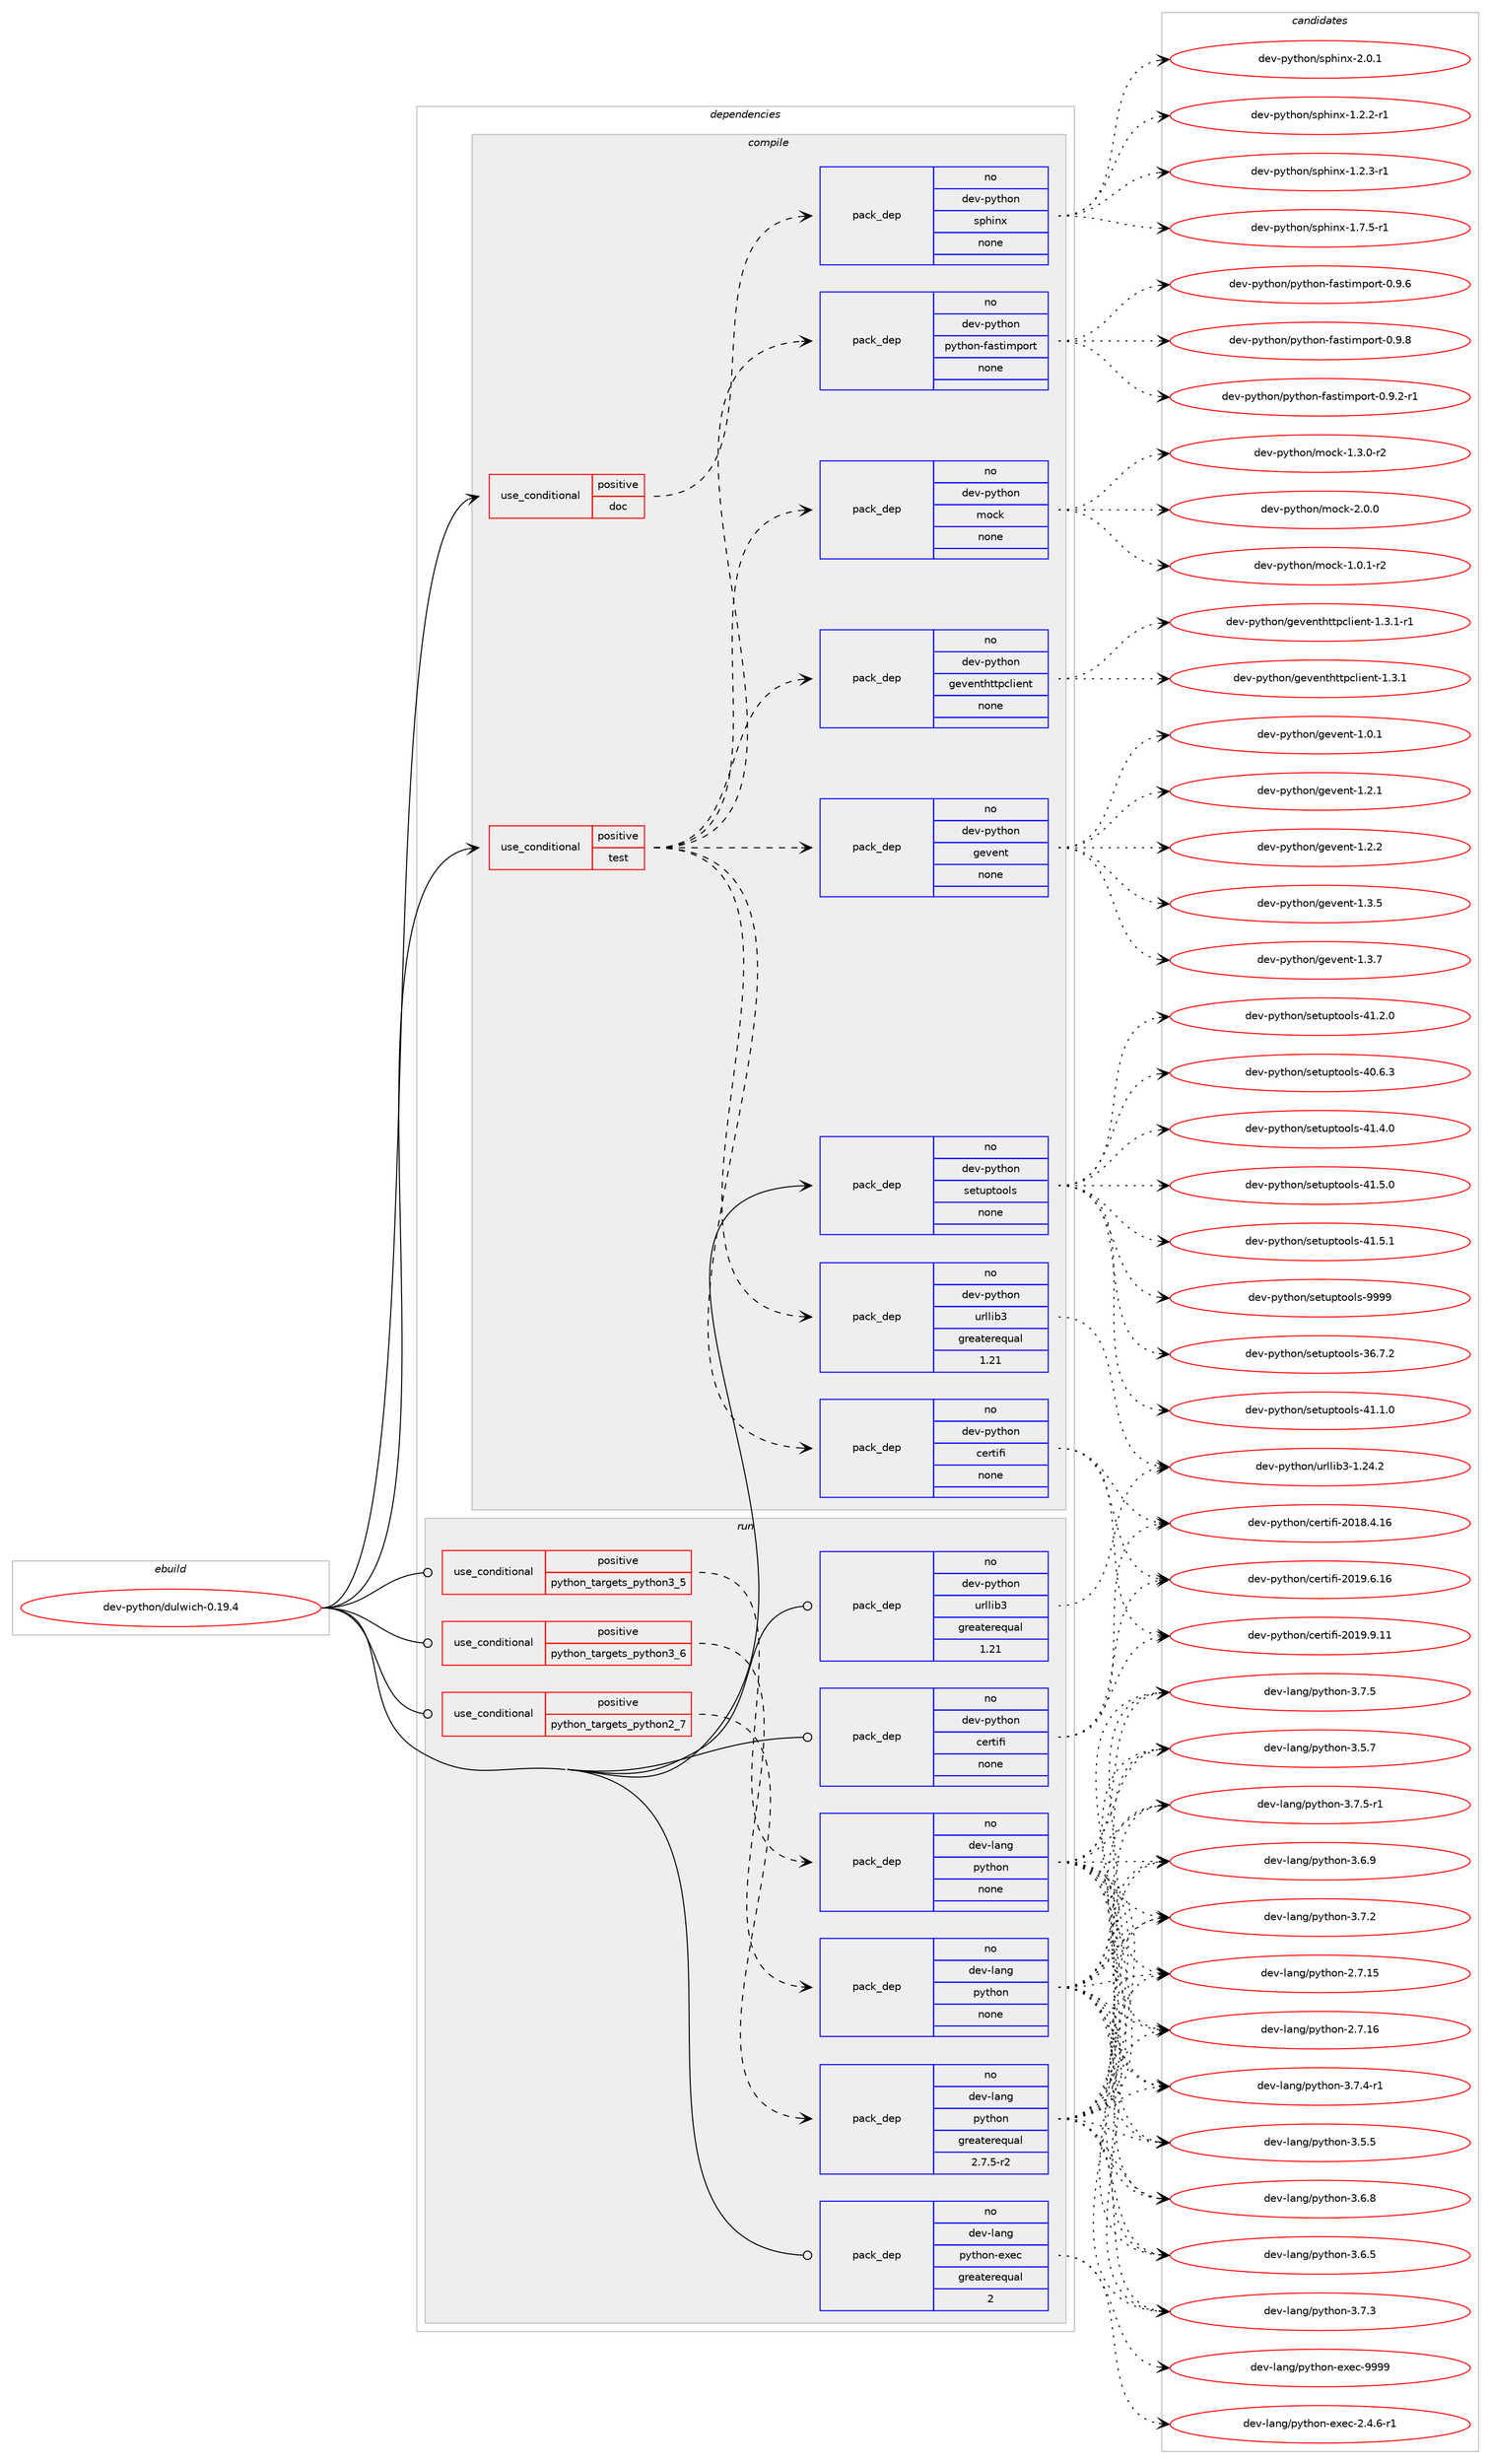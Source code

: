 digraph prolog {

# *************
# Graph options
# *************

newrank=true;
concentrate=true;
compound=true;
graph [rankdir=LR,fontname=Helvetica,fontsize=10,ranksep=1.5];#, ranksep=2.5, nodesep=0.2];
edge  [arrowhead=vee];
node  [fontname=Helvetica,fontsize=10];

# **********
# The ebuild
# **********

subgraph cluster_leftcol {
color=gray;
rank=same;
label=<<i>ebuild</i>>;
id [label="dev-python/dulwich-0.19.4", color=red, width=4, href="../dev-python/dulwich-0.19.4.svg"];
}

# ****************
# The dependencies
# ****************

subgraph cluster_midcol {
color=gray;
label=<<i>dependencies</i>>;
subgraph cluster_compile {
fillcolor="#eeeeee";
style=filled;
label=<<i>compile</i>>;
subgraph cond138878 {
dependency602975 [label=<<TABLE BORDER="0" CELLBORDER="1" CELLSPACING="0" CELLPADDING="4"><TR><TD ROWSPAN="3" CELLPADDING="10">use_conditional</TD></TR><TR><TD>positive</TD></TR><TR><TD>doc</TD></TR></TABLE>>, shape=none, color=red];
subgraph pack452302 {
dependency602976 [label=<<TABLE BORDER="0" CELLBORDER="1" CELLSPACING="0" CELLPADDING="4" WIDTH="220"><TR><TD ROWSPAN="6" CELLPADDING="30">pack_dep</TD></TR><TR><TD WIDTH="110">no</TD></TR><TR><TD>dev-python</TD></TR><TR><TD>sphinx</TD></TR><TR><TD>none</TD></TR><TR><TD></TD></TR></TABLE>>, shape=none, color=blue];
}
dependency602975:e -> dependency602976:w [weight=20,style="dashed",arrowhead="vee"];
}
id:e -> dependency602975:w [weight=20,style="solid",arrowhead="vee"];
subgraph cond138879 {
dependency602977 [label=<<TABLE BORDER="0" CELLBORDER="1" CELLSPACING="0" CELLPADDING="4"><TR><TD ROWSPAN="3" CELLPADDING="10">use_conditional</TD></TR><TR><TD>positive</TD></TR><TR><TD>test</TD></TR></TABLE>>, shape=none, color=red];
subgraph pack452303 {
dependency602978 [label=<<TABLE BORDER="0" CELLBORDER="1" CELLSPACING="0" CELLPADDING="4" WIDTH="220"><TR><TD ROWSPAN="6" CELLPADDING="30">pack_dep</TD></TR><TR><TD WIDTH="110">no</TD></TR><TR><TD>dev-python</TD></TR><TR><TD>certifi</TD></TR><TR><TD>none</TD></TR><TR><TD></TD></TR></TABLE>>, shape=none, color=blue];
}
dependency602977:e -> dependency602978:w [weight=20,style="dashed",arrowhead="vee"];
subgraph pack452304 {
dependency602979 [label=<<TABLE BORDER="0" CELLBORDER="1" CELLSPACING="0" CELLPADDING="4" WIDTH="220"><TR><TD ROWSPAN="6" CELLPADDING="30">pack_dep</TD></TR><TR><TD WIDTH="110">no</TD></TR><TR><TD>dev-python</TD></TR><TR><TD>urllib3</TD></TR><TR><TD>greaterequal</TD></TR><TR><TD>1.21</TD></TR></TABLE>>, shape=none, color=blue];
}
dependency602977:e -> dependency602979:w [weight=20,style="dashed",arrowhead="vee"];
subgraph pack452305 {
dependency602980 [label=<<TABLE BORDER="0" CELLBORDER="1" CELLSPACING="0" CELLPADDING="4" WIDTH="220"><TR><TD ROWSPAN="6" CELLPADDING="30">pack_dep</TD></TR><TR><TD WIDTH="110">no</TD></TR><TR><TD>dev-python</TD></TR><TR><TD>gevent</TD></TR><TR><TD>none</TD></TR><TR><TD></TD></TR></TABLE>>, shape=none, color=blue];
}
dependency602977:e -> dependency602980:w [weight=20,style="dashed",arrowhead="vee"];
subgraph pack452306 {
dependency602981 [label=<<TABLE BORDER="0" CELLBORDER="1" CELLSPACING="0" CELLPADDING="4" WIDTH="220"><TR><TD ROWSPAN="6" CELLPADDING="30">pack_dep</TD></TR><TR><TD WIDTH="110">no</TD></TR><TR><TD>dev-python</TD></TR><TR><TD>geventhttpclient</TD></TR><TR><TD>none</TD></TR><TR><TD></TD></TR></TABLE>>, shape=none, color=blue];
}
dependency602977:e -> dependency602981:w [weight=20,style="dashed",arrowhead="vee"];
subgraph pack452307 {
dependency602982 [label=<<TABLE BORDER="0" CELLBORDER="1" CELLSPACING="0" CELLPADDING="4" WIDTH="220"><TR><TD ROWSPAN="6" CELLPADDING="30">pack_dep</TD></TR><TR><TD WIDTH="110">no</TD></TR><TR><TD>dev-python</TD></TR><TR><TD>mock</TD></TR><TR><TD>none</TD></TR><TR><TD></TD></TR></TABLE>>, shape=none, color=blue];
}
dependency602977:e -> dependency602982:w [weight=20,style="dashed",arrowhead="vee"];
subgraph pack452308 {
dependency602983 [label=<<TABLE BORDER="0" CELLBORDER="1" CELLSPACING="0" CELLPADDING="4" WIDTH="220"><TR><TD ROWSPAN="6" CELLPADDING="30">pack_dep</TD></TR><TR><TD WIDTH="110">no</TD></TR><TR><TD>dev-python</TD></TR><TR><TD>python-fastimport</TD></TR><TR><TD>none</TD></TR><TR><TD></TD></TR></TABLE>>, shape=none, color=blue];
}
dependency602977:e -> dependency602983:w [weight=20,style="dashed",arrowhead="vee"];
}
id:e -> dependency602977:w [weight=20,style="solid",arrowhead="vee"];
subgraph pack452309 {
dependency602984 [label=<<TABLE BORDER="0" CELLBORDER="1" CELLSPACING="0" CELLPADDING="4" WIDTH="220"><TR><TD ROWSPAN="6" CELLPADDING="30">pack_dep</TD></TR><TR><TD WIDTH="110">no</TD></TR><TR><TD>dev-python</TD></TR><TR><TD>setuptools</TD></TR><TR><TD>none</TD></TR><TR><TD></TD></TR></TABLE>>, shape=none, color=blue];
}
id:e -> dependency602984:w [weight=20,style="solid",arrowhead="vee"];
}
subgraph cluster_compileandrun {
fillcolor="#eeeeee";
style=filled;
label=<<i>compile and run</i>>;
}
subgraph cluster_run {
fillcolor="#eeeeee";
style=filled;
label=<<i>run</i>>;
subgraph cond138880 {
dependency602985 [label=<<TABLE BORDER="0" CELLBORDER="1" CELLSPACING="0" CELLPADDING="4"><TR><TD ROWSPAN="3" CELLPADDING="10">use_conditional</TD></TR><TR><TD>positive</TD></TR><TR><TD>python_targets_python2_7</TD></TR></TABLE>>, shape=none, color=red];
subgraph pack452310 {
dependency602986 [label=<<TABLE BORDER="0" CELLBORDER="1" CELLSPACING="0" CELLPADDING="4" WIDTH="220"><TR><TD ROWSPAN="6" CELLPADDING="30">pack_dep</TD></TR><TR><TD WIDTH="110">no</TD></TR><TR><TD>dev-lang</TD></TR><TR><TD>python</TD></TR><TR><TD>greaterequal</TD></TR><TR><TD>2.7.5-r2</TD></TR></TABLE>>, shape=none, color=blue];
}
dependency602985:e -> dependency602986:w [weight=20,style="dashed",arrowhead="vee"];
}
id:e -> dependency602985:w [weight=20,style="solid",arrowhead="odot"];
subgraph cond138881 {
dependency602987 [label=<<TABLE BORDER="0" CELLBORDER="1" CELLSPACING="0" CELLPADDING="4"><TR><TD ROWSPAN="3" CELLPADDING="10">use_conditional</TD></TR><TR><TD>positive</TD></TR><TR><TD>python_targets_python3_5</TD></TR></TABLE>>, shape=none, color=red];
subgraph pack452311 {
dependency602988 [label=<<TABLE BORDER="0" CELLBORDER="1" CELLSPACING="0" CELLPADDING="4" WIDTH="220"><TR><TD ROWSPAN="6" CELLPADDING="30">pack_dep</TD></TR><TR><TD WIDTH="110">no</TD></TR><TR><TD>dev-lang</TD></TR><TR><TD>python</TD></TR><TR><TD>none</TD></TR><TR><TD></TD></TR></TABLE>>, shape=none, color=blue];
}
dependency602987:e -> dependency602988:w [weight=20,style="dashed",arrowhead="vee"];
}
id:e -> dependency602987:w [weight=20,style="solid",arrowhead="odot"];
subgraph cond138882 {
dependency602989 [label=<<TABLE BORDER="0" CELLBORDER="1" CELLSPACING="0" CELLPADDING="4"><TR><TD ROWSPAN="3" CELLPADDING="10">use_conditional</TD></TR><TR><TD>positive</TD></TR><TR><TD>python_targets_python3_6</TD></TR></TABLE>>, shape=none, color=red];
subgraph pack452312 {
dependency602990 [label=<<TABLE BORDER="0" CELLBORDER="1" CELLSPACING="0" CELLPADDING="4" WIDTH="220"><TR><TD ROWSPAN="6" CELLPADDING="30">pack_dep</TD></TR><TR><TD WIDTH="110">no</TD></TR><TR><TD>dev-lang</TD></TR><TR><TD>python</TD></TR><TR><TD>none</TD></TR><TR><TD></TD></TR></TABLE>>, shape=none, color=blue];
}
dependency602989:e -> dependency602990:w [weight=20,style="dashed",arrowhead="vee"];
}
id:e -> dependency602989:w [weight=20,style="solid",arrowhead="odot"];
subgraph pack452313 {
dependency602991 [label=<<TABLE BORDER="0" CELLBORDER="1" CELLSPACING="0" CELLPADDING="4" WIDTH="220"><TR><TD ROWSPAN="6" CELLPADDING="30">pack_dep</TD></TR><TR><TD WIDTH="110">no</TD></TR><TR><TD>dev-lang</TD></TR><TR><TD>python-exec</TD></TR><TR><TD>greaterequal</TD></TR><TR><TD>2</TD></TR></TABLE>>, shape=none, color=blue];
}
id:e -> dependency602991:w [weight=20,style="solid",arrowhead="odot"];
subgraph pack452314 {
dependency602992 [label=<<TABLE BORDER="0" CELLBORDER="1" CELLSPACING="0" CELLPADDING="4" WIDTH="220"><TR><TD ROWSPAN="6" CELLPADDING="30">pack_dep</TD></TR><TR><TD WIDTH="110">no</TD></TR><TR><TD>dev-python</TD></TR><TR><TD>certifi</TD></TR><TR><TD>none</TD></TR><TR><TD></TD></TR></TABLE>>, shape=none, color=blue];
}
id:e -> dependency602992:w [weight=20,style="solid",arrowhead="odot"];
subgraph pack452315 {
dependency602993 [label=<<TABLE BORDER="0" CELLBORDER="1" CELLSPACING="0" CELLPADDING="4" WIDTH="220"><TR><TD ROWSPAN="6" CELLPADDING="30">pack_dep</TD></TR><TR><TD WIDTH="110">no</TD></TR><TR><TD>dev-python</TD></TR><TR><TD>urllib3</TD></TR><TR><TD>greaterequal</TD></TR><TR><TD>1.21</TD></TR></TABLE>>, shape=none, color=blue];
}
id:e -> dependency602993:w [weight=20,style="solid",arrowhead="odot"];
}
}

# **************
# The candidates
# **************

subgraph cluster_choices {
rank=same;
color=gray;
label=<<i>candidates</i>>;

subgraph choice452302 {
color=black;
nodesep=1;
choice10010111845112121116104111110471151121041051101204549465046504511449 [label="dev-python/sphinx-1.2.2-r1", color=red, width=4,href="../dev-python/sphinx-1.2.2-r1.svg"];
choice10010111845112121116104111110471151121041051101204549465046514511449 [label="dev-python/sphinx-1.2.3-r1", color=red, width=4,href="../dev-python/sphinx-1.2.3-r1.svg"];
choice10010111845112121116104111110471151121041051101204549465546534511449 [label="dev-python/sphinx-1.7.5-r1", color=red, width=4,href="../dev-python/sphinx-1.7.5-r1.svg"];
choice1001011184511212111610411111047115112104105110120455046484649 [label="dev-python/sphinx-2.0.1", color=red, width=4,href="../dev-python/sphinx-2.0.1.svg"];
dependency602976:e -> choice10010111845112121116104111110471151121041051101204549465046504511449:w [style=dotted,weight="100"];
dependency602976:e -> choice10010111845112121116104111110471151121041051101204549465046514511449:w [style=dotted,weight="100"];
dependency602976:e -> choice10010111845112121116104111110471151121041051101204549465546534511449:w [style=dotted,weight="100"];
dependency602976:e -> choice1001011184511212111610411111047115112104105110120455046484649:w [style=dotted,weight="100"];
}
subgraph choice452303 {
color=black;
nodesep=1;
choice10010111845112121116104111110479910111411610510210545504849564652464954 [label="dev-python/certifi-2018.4.16", color=red, width=4,href="../dev-python/certifi-2018.4.16.svg"];
choice10010111845112121116104111110479910111411610510210545504849574654464954 [label="dev-python/certifi-2019.6.16", color=red, width=4,href="../dev-python/certifi-2019.6.16.svg"];
choice10010111845112121116104111110479910111411610510210545504849574657464949 [label="dev-python/certifi-2019.9.11", color=red, width=4,href="../dev-python/certifi-2019.9.11.svg"];
dependency602978:e -> choice10010111845112121116104111110479910111411610510210545504849564652464954:w [style=dotted,weight="100"];
dependency602978:e -> choice10010111845112121116104111110479910111411610510210545504849574654464954:w [style=dotted,weight="100"];
dependency602978:e -> choice10010111845112121116104111110479910111411610510210545504849574657464949:w [style=dotted,weight="100"];
}
subgraph choice452304 {
color=black;
nodesep=1;
choice1001011184511212111610411111047117114108108105985145494650524650 [label="dev-python/urllib3-1.24.2", color=red, width=4,href="../dev-python/urllib3-1.24.2.svg"];
dependency602979:e -> choice1001011184511212111610411111047117114108108105985145494650524650:w [style=dotted,weight="100"];
}
subgraph choice452305 {
color=black;
nodesep=1;
choice1001011184511212111610411111047103101118101110116454946484649 [label="dev-python/gevent-1.0.1", color=red, width=4,href="../dev-python/gevent-1.0.1.svg"];
choice1001011184511212111610411111047103101118101110116454946504649 [label="dev-python/gevent-1.2.1", color=red, width=4,href="../dev-python/gevent-1.2.1.svg"];
choice1001011184511212111610411111047103101118101110116454946504650 [label="dev-python/gevent-1.2.2", color=red, width=4,href="../dev-python/gevent-1.2.2.svg"];
choice1001011184511212111610411111047103101118101110116454946514653 [label="dev-python/gevent-1.3.5", color=red, width=4,href="../dev-python/gevent-1.3.5.svg"];
choice1001011184511212111610411111047103101118101110116454946514655 [label="dev-python/gevent-1.3.7", color=red, width=4,href="../dev-python/gevent-1.3.7.svg"];
dependency602980:e -> choice1001011184511212111610411111047103101118101110116454946484649:w [style=dotted,weight="100"];
dependency602980:e -> choice1001011184511212111610411111047103101118101110116454946504649:w [style=dotted,weight="100"];
dependency602980:e -> choice1001011184511212111610411111047103101118101110116454946504650:w [style=dotted,weight="100"];
dependency602980:e -> choice1001011184511212111610411111047103101118101110116454946514653:w [style=dotted,weight="100"];
dependency602980:e -> choice1001011184511212111610411111047103101118101110116454946514655:w [style=dotted,weight="100"];
}
subgraph choice452306 {
color=black;
nodesep=1;
choice100101118451121211161041111104710310111810111011610411611611299108105101110116454946514649 [label="dev-python/geventhttpclient-1.3.1", color=red, width=4,href="../dev-python/geventhttpclient-1.3.1.svg"];
choice1001011184511212111610411111047103101118101110116104116116112991081051011101164549465146494511449 [label="dev-python/geventhttpclient-1.3.1-r1", color=red, width=4,href="../dev-python/geventhttpclient-1.3.1-r1.svg"];
dependency602981:e -> choice100101118451121211161041111104710310111810111011610411611611299108105101110116454946514649:w [style=dotted,weight="100"];
dependency602981:e -> choice1001011184511212111610411111047103101118101110116104116116112991081051011101164549465146494511449:w [style=dotted,weight="100"];
}
subgraph choice452307 {
color=black;
nodesep=1;
choice1001011184511212111610411111047109111991074549464846494511450 [label="dev-python/mock-1.0.1-r2", color=red, width=4,href="../dev-python/mock-1.0.1-r2.svg"];
choice1001011184511212111610411111047109111991074549465146484511450 [label="dev-python/mock-1.3.0-r2", color=red, width=4,href="../dev-python/mock-1.3.0-r2.svg"];
choice100101118451121211161041111104710911199107455046484648 [label="dev-python/mock-2.0.0", color=red, width=4,href="../dev-python/mock-2.0.0.svg"];
dependency602982:e -> choice1001011184511212111610411111047109111991074549464846494511450:w [style=dotted,weight="100"];
dependency602982:e -> choice1001011184511212111610411111047109111991074549465146484511450:w [style=dotted,weight="100"];
dependency602982:e -> choice100101118451121211161041111104710911199107455046484648:w [style=dotted,weight="100"];
}
subgraph choice452308 {
color=black;
nodesep=1;
choice100101118451121211161041111104711212111610411111045102971151161051091121111141164548465746504511449 [label="dev-python/python-fastimport-0.9.2-r1", color=red, width=4,href="../dev-python/python-fastimport-0.9.2-r1.svg"];
choice10010111845112121116104111110471121211161041111104510297115116105109112111114116454846574654 [label="dev-python/python-fastimport-0.9.6", color=red, width=4,href="../dev-python/python-fastimport-0.9.6.svg"];
choice10010111845112121116104111110471121211161041111104510297115116105109112111114116454846574656 [label="dev-python/python-fastimport-0.9.8", color=red, width=4,href="../dev-python/python-fastimport-0.9.8.svg"];
dependency602983:e -> choice100101118451121211161041111104711212111610411111045102971151161051091121111141164548465746504511449:w [style=dotted,weight="100"];
dependency602983:e -> choice10010111845112121116104111110471121211161041111104510297115116105109112111114116454846574654:w [style=dotted,weight="100"];
dependency602983:e -> choice10010111845112121116104111110471121211161041111104510297115116105109112111114116454846574656:w [style=dotted,weight="100"];
}
subgraph choice452309 {
color=black;
nodesep=1;
choice100101118451121211161041111104711510111611711211611111110811545515446554650 [label="dev-python/setuptools-36.7.2", color=red, width=4,href="../dev-python/setuptools-36.7.2.svg"];
choice100101118451121211161041111104711510111611711211611111110811545524846544651 [label="dev-python/setuptools-40.6.3", color=red, width=4,href="../dev-python/setuptools-40.6.3.svg"];
choice100101118451121211161041111104711510111611711211611111110811545524946494648 [label="dev-python/setuptools-41.1.0", color=red, width=4,href="../dev-python/setuptools-41.1.0.svg"];
choice100101118451121211161041111104711510111611711211611111110811545524946504648 [label="dev-python/setuptools-41.2.0", color=red, width=4,href="../dev-python/setuptools-41.2.0.svg"];
choice100101118451121211161041111104711510111611711211611111110811545524946524648 [label="dev-python/setuptools-41.4.0", color=red, width=4,href="../dev-python/setuptools-41.4.0.svg"];
choice100101118451121211161041111104711510111611711211611111110811545524946534648 [label="dev-python/setuptools-41.5.0", color=red, width=4,href="../dev-python/setuptools-41.5.0.svg"];
choice100101118451121211161041111104711510111611711211611111110811545524946534649 [label="dev-python/setuptools-41.5.1", color=red, width=4,href="../dev-python/setuptools-41.5.1.svg"];
choice10010111845112121116104111110471151011161171121161111111081154557575757 [label="dev-python/setuptools-9999", color=red, width=4,href="../dev-python/setuptools-9999.svg"];
dependency602984:e -> choice100101118451121211161041111104711510111611711211611111110811545515446554650:w [style=dotted,weight="100"];
dependency602984:e -> choice100101118451121211161041111104711510111611711211611111110811545524846544651:w [style=dotted,weight="100"];
dependency602984:e -> choice100101118451121211161041111104711510111611711211611111110811545524946494648:w [style=dotted,weight="100"];
dependency602984:e -> choice100101118451121211161041111104711510111611711211611111110811545524946504648:w [style=dotted,weight="100"];
dependency602984:e -> choice100101118451121211161041111104711510111611711211611111110811545524946524648:w [style=dotted,weight="100"];
dependency602984:e -> choice100101118451121211161041111104711510111611711211611111110811545524946534648:w [style=dotted,weight="100"];
dependency602984:e -> choice100101118451121211161041111104711510111611711211611111110811545524946534649:w [style=dotted,weight="100"];
dependency602984:e -> choice10010111845112121116104111110471151011161171121161111111081154557575757:w [style=dotted,weight="100"];
}
subgraph choice452310 {
color=black;
nodesep=1;
choice10010111845108971101034711212111610411111045504655464953 [label="dev-lang/python-2.7.15", color=red, width=4,href="../dev-lang/python-2.7.15.svg"];
choice10010111845108971101034711212111610411111045504655464954 [label="dev-lang/python-2.7.16", color=red, width=4,href="../dev-lang/python-2.7.16.svg"];
choice100101118451089711010347112121116104111110455146534653 [label="dev-lang/python-3.5.5", color=red, width=4,href="../dev-lang/python-3.5.5.svg"];
choice100101118451089711010347112121116104111110455146534655 [label="dev-lang/python-3.5.7", color=red, width=4,href="../dev-lang/python-3.5.7.svg"];
choice100101118451089711010347112121116104111110455146544653 [label="dev-lang/python-3.6.5", color=red, width=4,href="../dev-lang/python-3.6.5.svg"];
choice100101118451089711010347112121116104111110455146544656 [label="dev-lang/python-3.6.8", color=red, width=4,href="../dev-lang/python-3.6.8.svg"];
choice100101118451089711010347112121116104111110455146544657 [label="dev-lang/python-3.6.9", color=red, width=4,href="../dev-lang/python-3.6.9.svg"];
choice100101118451089711010347112121116104111110455146554650 [label="dev-lang/python-3.7.2", color=red, width=4,href="../dev-lang/python-3.7.2.svg"];
choice100101118451089711010347112121116104111110455146554651 [label="dev-lang/python-3.7.3", color=red, width=4,href="../dev-lang/python-3.7.3.svg"];
choice1001011184510897110103471121211161041111104551465546524511449 [label="dev-lang/python-3.7.4-r1", color=red, width=4,href="../dev-lang/python-3.7.4-r1.svg"];
choice100101118451089711010347112121116104111110455146554653 [label="dev-lang/python-3.7.5", color=red, width=4,href="../dev-lang/python-3.7.5.svg"];
choice1001011184510897110103471121211161041111104551465546534511449 [label="dev-lang/python-3.7.5-r1", color=red, width=4,href="../dev-lang/python-3.7.5-r1.svg"];
dependency602986:e -> choice10010111845108971101034711212111610411111045504655464953:w [style=dotted,weight="100"];
dependency602986:e -> choice10010111845108971101034711212111610411111045504655464954:w [style=dotted,weight="100"];
dependency602986:e -> choice100101118451089711010347112121116104111110455146534653:w [style=dotted,weight="100"];
dependency602986:e -> choice100101118451089711010347112121116104111110455146534655:w [style=dotted,weight="100"];
dependency602986:e -> choice100101118451089711010347112121116104111110455146544653:w [style=dotted,weight="100"];
dependency602986:e -> choice100101118451089711010347112121116104111110455146544656:w [style=dotted,weight="100"];
dependency602986:e -> choice100101118451089711010347112121116104111110455146544657:w [style=dotted,weight="100"];
dependency602986:e -> choice100101118451089711010347112121116104111110455146554650:w [style=dotted,weight="100"];
dependency602986:e -> choice100101118451089711010347112121116104111110455146554651:w [style=dotted,weight="100"];
dependency602986:e -> choice1001011184510897110103471121211161041111104551465546524511449:w [style=dotted,weight="100"];
dependency602986:e -> choice100101118451089711010347112121116104111110455146554653:w [style=dotted,weight="100"];
dependency602986:e -> choice1001011184510897110103471121211161041111104551465546534511449:w [style=dotted,weight="100"];
}
subgraph choice452311 {
color=black;
nodesep=1;
choice10010111845108971101034711212111610411111045504655464953 [label="dev-lang/python-2.7.15", color=red, width=4,href="../dev-lang/python-2.7.15.svg"];
choice10010111845108971101034711212111610411111045504655464954 [label="dev-lang/python-2.7.16", color=red, width=4,href="../dev-lang/python-2.7.16.svg"];
choice100101118451089711010347112121116104111110455146534653 [label="dev-lang/python-3.5.5", color=red, width=4,href="../dev-lang/python-3.5.5.svg"];
choice100101118451089711010347112121116104111110455146534655 [label="dev-lang/python-3.5.7", color=red, width=4,href="../dev-lang/python-3.5.7.svg"];
choice100101118451089711010347112121116104111110455146544653 [label="dev-lang/python-3.6.5", color=red, width=4,href="../dev-lang/python-3.6.5.svg"];
choice100101118451089711010347112121116104111110455146544656 [label="dev-lang/python-3.6.8", color=red, width=4,href="../dev-lang/python-3.6.8.svg"];
choice100101118451089711010347112121116104111110455146544657 [label="dev-lang/python-3.6.9", color=red, width=4,href="../dev-lang/python-3.6.9.svg"];
choice100101118451089711010347112121116104111110455146554650 [label="dev-lang/python-3.7.2", color=red, width=4,href="../dev-lang/python-3.7.2.svg"];
choice100101118451089711010347112121116104111110455146554651 [label="dev-lang/python-3.7.3", color=red, width=4,href="../dev-lang/python-3.7.3.svg"];
choice1001011184510897110103471121211161041111104551465546524511449 [label="dev-lang/python-3.7.4-r1", color=red, width=4,href="../dev-lang/python-3.7.4-r1.svg"];
choice100101118451089711010347112121116104111110455146554653 [label="dev-lang/python-3.7.5", color=red, width=4,href="../dev-lang/python-3.7.5.svg"];
choice1001011184510897110103471121211161041111104551465546534511449 [label="dev-lang/python-3.7.5-r1", color=red, width=4,href="../dev-lang/python-3.7.5-r1.svg"];
dependency602988:e -> choice10010111845108971101034711212111610411111045504655464953:w [style=dotted,weight="100"];
dependency602988:e -> choice10010111845108971101034711212111610411111045504655464954:w [style=dotted,weight="100"];
dependency602988:e -> choice100101118451089711010347112121116104111110455146534653:w [style=dotted,weight="100"];
dependency602988:e -> choice100101118451089711010347112121116104111110455146534655:w [style=dotted,weight="100"];
dependency602988:e -> choice100101118451089711010347112121116104111110455146544653:w [style=dotted,weight="100"];
dependency602988:e -> choice100101118451089711010347112121116104111110455146544656:w [style=dotted,weight="100"];
dependency602988:e -> choice100101118451089711010347112121116104111110455146544657:w [style=dotted,weight="100"];
dependency602988:e -> choice100101118451089711010347112121116104111110455146554650:w [style=dotted,weight="100"];
dependency602988:e -> choice100101118451089711010347112121116104111110455146554651:w [style=dotted,weight="100"];
dependency602988:e -> choice1001011184510897110103471121211161041111104551465546524511449:w [style=dotted,weight="100"];
dependency602988:e -> choice100101118451089711010347112121116104111110455146554653:w [style=dotted,weight="100"];
dependency602988:e -> choice1001011184510897110103471121211161041111104551465546534511449:w [style=dotted,weight="100"];
}
subgraph choice452312 {
color=black;
nodesep=1;
choice10010111845108971101034711212111610411111045504655464953 [label="dev-lang/python-2.7.15", color=red, width=4,href="../dev-lang/python-2.7.15.svg"];
choice10010111845108971101034711212111610411111045504655464954 [label="dev-lang/python-2.7.16", color=red, width=4,href="../dev-lang/python-2.7.16.svg"];
choice100101118451089711010347112121116104111110455146534653 [label="dev-lang/python-3.5.5", color=red, width=4,href="../dev-lang/python-3.5.5.svg"];
choice100101118451089711010347112121116104111110455146534655 [label="dev-lang/python-3.5.7", color=red, width=4,href="../dev-lang/python-3.5.7.svg"];
choice100101118451089711010347112121116104111110455146544653 [label="dev-lang/python-3.6.5", color=red, width=4,href="../dev-lang/python-3.6.5.svg"];
choice100101118451089711010347112121116104111110455146544656 [label="dev-lang/python-3.6.8", color=red, width=4,href="../dev-lang/python-3.6.8.svg"];
choice100101118451089711010347112121116104111110455146544657 [label="dev-lang/python-3.6.9", color=red, width=4,href="../dev-lang/python-3.6.9.svg"];
choice100101118451089711010347112121116104111110455146554650 [label="dev-lang/python-3.7.2", color=red, width=4,href="../dev-lang/python-3.7.2.svg"];
choice100101118451089711010347112121116104111110455146554651 [label="dev-lang/python-3.7.3", color=red, width=4,href="../dev-lang/python-3.7.3.svg"];
choice1001011184510897110103471121211161041111104551465546524511449 [label="dev-lang/python-3.7.4-r1", color=red, width=4,href="../dev-lang/python-3.7.4-r1.svg"];
choice100101118451089711010347112121116104111110455146554653 [label="dev-lang/python-3.7.5", color=red, width=4,href="../dev-lang/python-3.7.5.svg"];
choice1001011184510897110103471121211161041111104551465546534511449 [label="dev-lang/python-3.7.5-r1", color=red, width=4,href="../dev-lang/python-3.7.5-r1.svg"];
dependency602990:e -> choice10010111845108971101034711212111610411111045504655464953:w [style=dotted,weight="100"];
dependency602990:e -> choice10010111845108971101034711212111610411111045504655464954:w [style=dotted,weight="100"];
dependency602990:e -> choice100101118451089711010347112121116104111110455146534653:w [style=dotted,weight="100"];
dependency602990:e -> choice100101118451089711010347112121116104111110455146534655:w [style=dotted,weight="100"];
dependency602990:e -> choice100101118451089711010347112121116104111110455146544653:w [style=dotted,weight="100"];
dependency602990:e -> choice100101118451089711010347112121116104111110455146544656:w [style=dotted,weight="100"];
dependency602990:e -> choice100101118451089711010347112121116104111110455146544657:w [style=dotted,weight="100"];
dependency602990:e -> choice100101118451089711010347112121116104111110455146554650:w [style=dotted,weight="100"];
dependency602990:e -> choice100101118451089711010347112121116104111110455146554651:w [style=dotted,weight="100"];
dependency602990:e -> choice1001011184510897110103471121211161041111104551465546524511449:w [style=dotted,weight="100"];
dependency602990:e -> choice100101118451089711010347112121116104111110455146554653:w [style=dotted,weight="100"];
dependency602990:e -> choice1001011184510897110103471121211161041111104551465546534511449:w [style=dotted,weight="100"];
}
subgraph choice452313 {
color=black;
nodesep=1;
choice10010111845108971101034711212111610411111045101120101994550465246544511449 [label="dev-lang/python-exec-2.4.6-r1", color=red, width=4,href="../dev-lang/python-exec-2.4.6-r1.svg"];
choice10010111845108971101034711212111610411111045101120101994557575757 [label="dev-lang/python-exec-9999", color=red, width=4,href="../dev-lang/python-exec-9999.svg"];
dependency602991:e -> choice10010111845108971101034711212111610411111045101120101994550465246544511449:w [style=dotted,weight="100"];
dependency602991:e -> choice10010111845108971101034711212111610411111045101120101994557575757:w [style=dotted,weight="100"];
}
subgraph choice452314 {
color=black;
nodesep=1;
choice10010111845112121116104111110479910111411610510210545504849564652464954 [label="dev-python/certifi-2018.4.16", color=red, width=4,href="../dev-python/certifi-2018.4.16.svg"];
choice10010111845112121116104111110479910111411610510210545504849574654464954 [label="dev-python/certifi-2019.6.16", color=red, width=4,href="../dev-python/certifi-2019.6.16.svg"];
choice10010111845112121116104111110479910111411610510210545504849574657464949 [label="dev-python/certifi-2019.9.11", color=red, width=4,href="../dev-python/certifi-2019.9.11.svg"];
dependency602992:e -> choice10010111845112121116104111110479910111411610510210545504849564652464954:w [style=dotted,weight="100"];
dependency602992:e -> choice10010111845112121116104111110479910111411610510210545504849574654464954:w [style=dotted,weight="100"];
dependency602992:e -> choice10010111845112121116104111110479910111411610510210545504849574657464949:w [style=dotted,weight="100"];
}
subgraph choice452315 {
color=black;
nodesep=1;
choice1001011184511212111610411111047117114108108105985145494650524650 [label="dev-python/urllib3-1.24.2", color=red, width=4,href="../dev-python/urllib3-1.24.2.svg"];
dependency602993:e -> choice1001011184511212111610411111047117114108108105985145494650524650:w [style=dotted,weight="100"];
}
}

}
